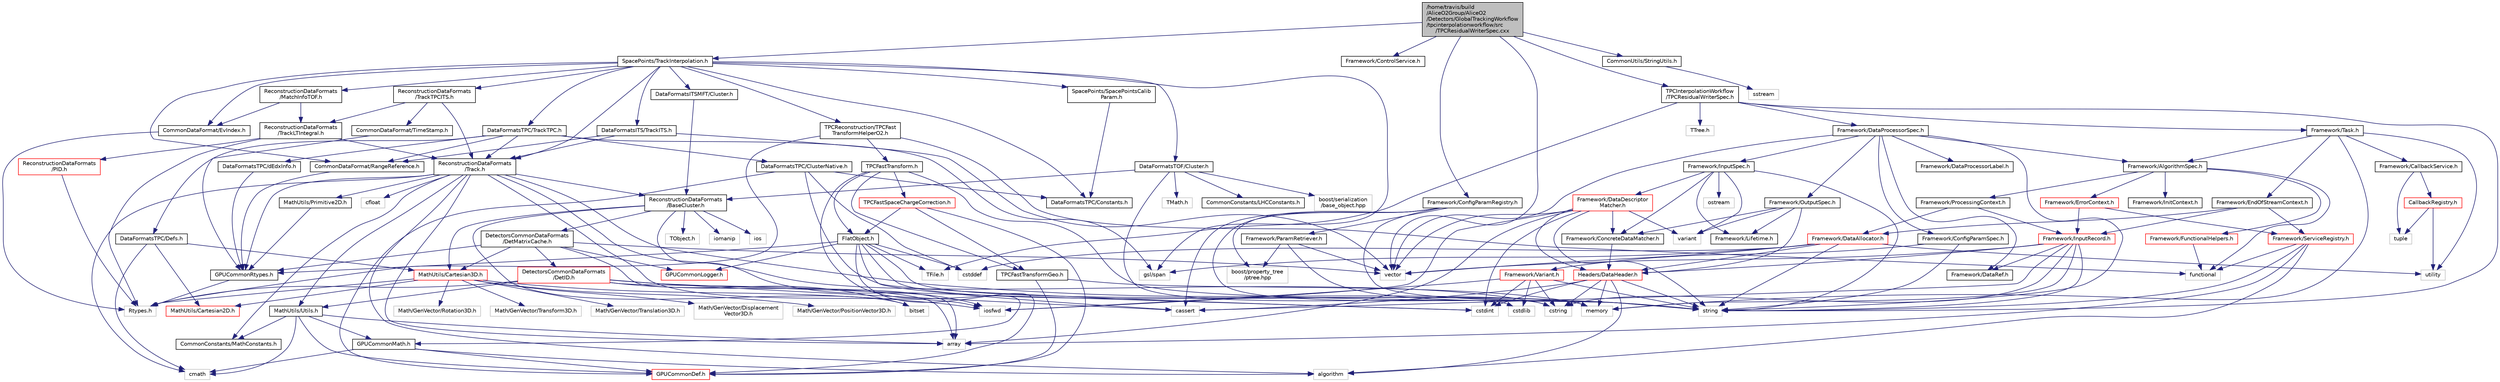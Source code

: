 digraph "/home/travis/build/AliceO2Group/AliceO2/Detectors/GlobalTrackingWorkflow/tpcinterpolationworkflow/src/TPCResidualWriterSpec.cxx"
{
 // INTERACTIVE_SVG=YES
  bgcolor="transparent";
  edge [fontname="Helvetica",fontsize="10",labelfontname="Helvetica",labelfontsize="10"];
  node [fontname="Helvetica",fontsize="10",shape=record];
  Node0 [label="/home/travis/build\l/AliceO2Group/AliceO2\l/Detectors/GlobalTrackingWorkflow\l/tpcinterpolationworkflow/src\l/TPCResidualWriterSpec.cxx",height=0.2,width=0.4,color="black", fillcolor="grey75", style="filled", fontcolor="black"];
  Node0 -> Node1 [color="midnightblue",fontsize="10",style="solid",fontname="Helvetica"];
  Node1 [label="vector",height=0.2,width=0.4,color="grey75"];
  Node0 -> Node2 [color="midnightblue",fontsize="10",style="solid",fontname="Helvetica"];
  Node2 [label="Framework/ControlService.h",height=0.2,width=0.4,color="black",URL="$d2/d43/ControlService_8h.html"];
  Node0 -> Node3 [color="midnightblue",fontsize="10",style="solid",fontname="Helvetica"];
  Node3 [label="Framework/ConfigParamRegistry.h",height=0.2,width=0.4,color="black",URL="$de/dc6/ConfigParamRegistry_8h.html"];
  Node3 -> Node4 [color="midnightblue",fontsize="10",style="solid",fontname="Helvetica"];
  Node4 [label="Framework/ParamRetriever.h",height=0.2,width=0.4,color="black",URL="$df/d72/ParamRetriever_8h.html"];
  Node4 -> Node5 [color="midnightblue",fontsize="10",style="solid",fontname="Helvetica"];
  Node5 [label="boost/property_tree\l/ptree.hpp",height=0.2,width=0.4,color="grey75"];
  Node4 -> Node6 [color="midnightblue",fontsize="10",style="solid",fontname="Helvetica"];
  Node6 [label="string",height=0.2,width=0.4,color="grey75"];
  Node4 -> Node1 [color="midnightblue",fontsize="10",style="solid",fontname="Helvetica"];
  Node3 -> Node5 [color="midnightblue",fontsize="10",style="solid",fontname="Helvetica"];
  Node3 -> Node7 [color="midnightblue",fontsize="10",style="solid",fontname="Helvetica"];
  Node7 [label="memory",height=0.2,width=0.4,color="grey75"];
  Node3 -> Node6 [color="midnightblue",fontsize="10",style="solid",fontname="Helvetica"];
  Node3 -> Node8 [color="midnightblue",fontsize="10",style="solid",fontname="Helvetica"];
  Node8 [label="cassert",height=0.2,width=0.4,color="grey75"];
  Node0 -> Node9 [color="midnightblue",fontsize="10",style="solid",fontname="Helvetica"];
  Node9 [label="SpacePoints/TrackInterpolation.h",height=0.2,width=0.4,color="black",URL="$d3/d0c/TrackInterpolation_8h.html",tooltip="Definition of the TrackInterpolation class. "];
  Node9 -> Node10 [color="midnightblue",fontsize="10",style="solid",fontname="Helvetica"];
  Node10 [label="gsl/span",height=0.2,width=0.4,color="grey75"];
  Node9 -> Node11 [color="midnightblue",fontsize="10",style="solid",fontname="Helvetica"];
  Node11 [label="CommonDataFormat/EvIndex.h",height=0.2,width=0.4,color="black",URL="$d6/ddf/EvIndex_8h.html",tooltip="Class to store event ID and index in the event for objects like track, cluster... ..."];
  Node11 -> Node12 [color="midnightblue",fontsize="10",style="solid",fontname="Helvetica"];
  Node12 [label="Rtypes.h",height=0.2,width=0.4,color="grey75"];
  Node9 -> Node13 [color="midnightblue",fontsize="10",style="solid",fontname="Helvetica"];
  Node13 [label="CommonDataFormat/RangeReference.h",height=0.2,width=0.4,color="black",URL="$de/d64/RangeReference_8h.html",tooltip="Class to refer to the 1st entry and N elements of some group in the continuous container. "];
  Node13 -> Node14 [color="midnightblue",fontsize="10",style="solid",fontname="Helvetica"];
  Node14 [label="GPUCommonRtypes.h",height=0.2,width=0.4,color="black",URL="$d2/d45/GPUCommonRtypes_8h.html"];
  Node14 -> Node12 [color="midnightblue",fontsize="10",style="solid",fontname="Helvetica"];
  Node9 -> Node15 [color="midnightblue",fontsize="10",style="solid",fontname="Helvetica"];
  Node15 [label="ReconstructionDataFormats\l/Track.h",height=0.2,width=0.4,color="black",URL="$d7/d8b/DataFormats_2Reconstruction_2include_2ReconstructionDataFormats_2Track_8h.html"];
  Node15 -> Node14 [color="midnightblue",fontsize="10",style="solid",fontname="Helvetica"];
  Node15 -> Node16 [color="midnightblue",fontsize="10",style="solid",fontname="Helvetica"];
  Node16 [label="algorithm",height=0.2,width=0.4,color="grey75"];
  Node15 -> Node17 [color="midnightblue",fontsize="10",style="solid",fontname="Helvetica"];
  Node17 [label="array",height=0.2,width=0.4,color="grey75"];
  Node15 -> Node18 [color="midnightblue",fontsize="10",style="solid",fontname="Helvetica"];
  Node18 [label="cfloat",height=0.2,width=0.4,color="grey75"];
  Node15 -> Node19 [color="midnightblue",fontsize="10",style="solid",fontname="Helvetica"];
  Node19 [label="cmath",height=0.2,width=0.4,color="grey75"];
  Node15 -> Node20 [color="midnightblue",fontsize="10",style="solid",fontname="Helvetica"];
  Node20 [label="cstring",height=0.2,width=0.4,color="grey75"];
  Node15 -> Node21 [color="midnightblue",fontsize="10",style="solid",fontname="Helvetica"];
  Node21 [label="iosfwd",height=0.2,width=0.4,color="grey75"];
  Node15 -> Node22 [color="midnightblue",fontsize="10",style="solid",fontname="Helvetica"];
  Node22 [label="ReconstructionDataFormats\l/BaseCluster.h",height=0.2,width=0.4,color="black",URL="$d4/de2/BaseCluster_8h.html"];
  Node22 -> Node23 [color="midnightblue",fontsize="10",style="solid",fontname="Helvetica"];
  Node23 [label="TObject.h",height=0.2,width=0.4,color="grey75"];
  Node22 -> Node24 [color="midnightblue",fontsize="10",style="solid",fontname="Helvetica"];
  Node24 [label="bitset",height=0.2,width=0.4,color="grey75"];
  Node22 -> Node25 [color="midnightblue",fontsize="10",style="solid",fontname="Helvetica"];
  Node25 [label="iomanip",height=0.2,width=0.4,color="grey75"];
  Node22 -> Node26 [color="midnightblue",fontsize="10",style="solid",fontname="Helvetica"];
  Node26 [label="ios",height=0.2,width=0.4,color="grey75"];
  Node22 -> Node21 [color="midnightblue",fontsize="10",style="solid",fontname="Helvetica"];
  Node22 -> Node27 [color="midnightblue",fontsize="10",style="solid",fontname="Helvetica"];
  Node27 [label="DetectorsCommonDataFormats\l/DetMatrixCache.h",height=0.2,width=0.4,color="black",URL="$d4/d20/DetMatrixCache_8h.html"];
  Node27 -> Node28 [color="midnightblue",fontsize="10",style="solid",fontname="Helvetica"];
  Node28 [label="GPUCommonLogger.h",height=0.2,width=0.4,color="red",URL="$df/d5b/GPUCommonLogger_8h.html"];
  Node27 -> Node14 [color="midnightblue",fontsize="10",style="solid",fontname="Helvetica"];
  Node27 -> Node17 [color="midnightblue",fontsize="10",style="solid",fontname="Helvetica"];
  Node27 -> Node1 [color="midnightblue",fontsize="10",style="solid",fontname="Helvetica"];
  Node27 -> Node31 [color="midnightblue",fontsize="10",style="solid",fontname="Helvetica"];
  Node31 [label="DetectorsCommonDataFormats\l/DetID.h",height=0.2,width=0.4,color="red",URL="$d6/d31/DetID_8h.html"];
  Node31 -> Node12 [color="midnightblue",fontsize="10",style="solid",fontname="Helvetica"];
  Node31 -> Node17 [color="midnightblue",fontsize="10",style="solid",fontname="Helvetica"];
  Node31 -> Node24 [color="midnightblue",fontsize="10",style="solid",fontname="Helvetica"];
  Node31 -> Node8 [color="midnightblue",fontsize="10",style="solid",fontname="Helvetica"];
  Node31 -> Node32 [color="midnightblue",fontsize="10",style="solid",fontname="Helvetica"];
  Node32 [label="cstdint",height=0.2,width=0.4,color="grey75"];
  Node31 -> Node34 [color="midnightblue",fontsize="10",style="solid",fontname="Helvetica"];
  Node34 [label="MathUtils/Utils.h",height=0.2,width=0.4,color="black",URL="$d9/d52/Common_2MathUtils_2include_2MathUtils_2Utils_8h.html"];
  Node34 -> Node17 [color="midnightblue",fontsize="10",style="solid",fontname="Helvetica"];
  Node34 -> Node19 [color="midnightblue",fontsize="10",style="solid",fontname="Helvetica"];
  Node34 -> Node35 [color="midnightblue",fontsize="10",style="solid",fontname="Helvetica"];
  Node35 [label="GPUCommonDef.h",height=0.2,width=0.4,color="red",URL="$df/d21/GPUCommonDef_8h.html"];
  Node34 -> Node38 [color="midnightblue",fontsize="10",style="solid",fontname="Helvetica"];
  Node38 [label="GPUCommonMath.h",height=0.2,width=0.4,color="black",URL="$d6/da2/GPUCommonMath_8h.html"];
  Node38 -> Node35 [color="midnightblue",fontsize="10",style="solid",fontname="Helvetica"];
  Node38 -> Node19 [color="midnightblue",fontsize="10",style="solid",fontname="Helvetica"];
  Node38 -> Node16 [color="midnightblue",fontsize="10",style="solid",fontname="Helvetica"];
  Node34 -> Node39 [color="midnightblue",fontsize="10",style="solid",fontname="Helvetica"];
  Node39 [label="CommonConstants/MathConstants.h",height=0.2,width=0.4,color="black",URL="$d6/d84/MathConstants_8h.html",tooltip="useful math constants "];
  Node27 -> Node40 [color="midnightblue",fontsize="10",style="solid",fontname="Helvetica"];
  Node40 [label="MathUtils/Cartesian3D.h",height=0.2,width=0.4,color="red",URL="$dd/d76/Cartesian3D_8h.html"];
  Node40 -> Node41 [color="midnightblue",fontsize="10",style="solid",fontname="Helvetica"];
  Node41 [label="Math/GenVector/Displacement\lVector3D.h",height=0.2,width=0.4,color="grey75"];
  Node40 -> Node42 [color="midnightblue",fontsize="10",style="solid",fontname="Helvetica"];
  Node42 [label="Math/GenVector/PositionVector3D.h",height=0.2,width=0.4,color="grey75"];
  Node40 -> Node43 [color="midnightblue",fontsize="10",style="solid",fontname="Helvetica"];
  Node43 [label="Math/GenVector/Rotation3D.h",height=0.2,width=0.4,color="grey75"];
  Node40 -> Node44 [color="midnightblue",fontsize="10",style="solid",fontname="Helvetica"];
  Node44 [label="Math/GenVector/Transform3D.h",height=0.2,width=0.4,color="grey75"];
  Node40 -> Node45 [color="midnightblue",fontsize="10",style="solid",fontname="Helvetica"];
  Node45 [label="Math/GenVector/Translation3D.h",height=0.2,width=0.4,color="grey75"];
  Node40 -> Node12 [color="midnightblue",fontsize="10",style="solid",fontname="Helvetica"];
  Node40 -> Node21 [color="midnightblue",fontsize="10",style="solid",fontname="Helvetica"];
  Node40 -> Node47 [color="midnightblue",fontsize="10",style="solid",fontname="Helvetica"];
  Node47 [label="MathUtils/Cartesian2D.h",height=0.2,width=0.4,color="red",URL="$d2/dd0/Cartesian2D_8h.html"];
  Node22 -> Node40 [color="midnightblue",fontsize="10",style="solid",fontname="Helvetica"];
  Node15 -> Node6 [color="midnightblue",fontsize="10",style="solid",fontname="Helvetica"];
  Node15 -> Node39 [color="midnightblue",fontsize="10",style="solid",fontname="Helvetica"];
  Node15 -> Node34 [color="midnightblue",fontsize="10",style="solid",fontname="Helvetica"];
  Node15 -> Node50 [color="midnightblue",fontsize="10",style="solid",fontname="Helvetica"];
  Node50 [label="MathUtils/Primitive2D.h",height=0.2,width=0.4,color="black",URL="$d8/d77/Primitive2D_8h.html",tooltip="Declarations of 2D primitives: straight line (XY interval) and circle. "];
  Node50 -> Node14 [color="midnightblue",fontsize="10",style="solid",fontname="Helvetica"];
  Node9 -> Node51 [color="midnightblue",fontsize="10",style="solid",fontname="Helvetica"];
  Node51 [label="ReconstructionDataFormats\l/TrackTPCITS.h",height=0.2,width=0.4,color="black",URL="$d5/d1e/TrackTPCITS_8h.html",tooltip="Result of refitting TPC-ITS matched track. "];
  Node51 -> Node15 [color="midnightblue",fontsize="10",style="solid",fontname="Helvetica"];
  Node51 -> Node52 [color="midnightblue",fontsize="10",style="solid",fontname="Helvetica"];
  Node52 [label="ReconstructionDataFormats\l/TrackLTIntegral.h",height=0.2,width=0.4,color="black",URL="$d6/db1/TrackLTIntegral_8h.html",tooltip="Track Length and TOF integral. "];
  Node52 -> Node12 [color="midnightblue",fontsize="10",style="solid",fontname="Helvetica"];
  Node52 -> Node53 [color="midnightblue",fontsize="10",style="solid",fontname="Helvetica"];
  Node53 [label="ReconstructionDataFormats\l/PID.h",height=0.2,width=0.4,color="red",URL="$d5/d08/DataFormats_2Reconstruction_2include_2ReconstructionDataFormats_2PID_8h.html"];
  Node53 -> Node12 [color="midnightblue",fontsize="10",style="solid",fontname="Helvetica"];
  Node52 -> Node15 [color="midnightblue",fontsize="10",style="solid",fontname="Helvetica"];
  Node51 -> Node55 [color="midnightblue",fontsize="10",style="solid",fontname="Helvetica"];
  Node55 [label="CommonDataFormat/TimeStamp.h",height=0.2,width=0.4,color="black",URL="$df/d5d/common_2include_2CommonDataFormat_2TimeStamp_8h.html"];
  Node55 -> Node14 [color="midnightblue",fontsize="10",style="solid",fontname="Helvetica"];
  Node9 -> Node56 [color="midnightblue",fontsize="10",style="solid",fontname="Helvetica"];
  Node56 [label="ReconstructionDataFormats\l/MatchInfoTOF.h",height=0.2,width=0.4,color="black",URL="$d4/d70/MatchInfoTOF_8h.html",tooltip="Class to store the output of the matching to TOF. "];
  Node56 -> Node52 [color="midnightblue",fontsize="10",style="solid",fontname="Helvetica"];
  Node56 -> Node11 [color="midnightblue",fontsize="10",style="solid",fontname="Helvetica"];
  Node9 -> Node57 [color="midnightblue",fontsize="10",style="solid",fontname="Helvetica"];
  Node57 [label="DataFormatsITSMFT/Cluster.h",height=0.2,width=0.4,color="black",URL="$d1/d62/DataFormats_2Detectors_2ITSMFT_2common_2include_2DataFormatsITSMFT_2Cluster_8h.html"];
  Node57 -> Node22 [color="midnightblue",fontsize="10",style="solid",fontname="Helvetica"];
  Node9 -> Node58 [color="midnightblue",fontsize="10",style="solid",fontname="Helvetica"];
  Node58 [label="DataFormatsITS/TrackITS.h",height=0.2,width=0.4,color="black",URL="$d1/d71/TrackITS_8h.html",tooltip="Definition of the ITS track. "];
  Node58 -> Node1 [color="midnightblue",fontsize="10",style="solid",fontname="Helvetica"];
  Node58 -> Node15 [color="midnightblue",fontsize="10",style="solid",fontname="Helvetica"];
  Node58 -> Node13 [color="midnightblue",fontsize="10",style="solid",fontname="Helvetica"];
  Node9 -> Node59 [color="midnightblue",fontsize="10",style="solid",fontname="Helvetica"];
  Node59 [label="DataFormatsTPC/TrackTPC.h",height=0.2,width=0.4,color="black",URL="$d5/dc9/TrackTPC_8h.html"];
  Node59 -> Node15 [color="midnightblue",fontsize="10",style="solid",fontname="Helvetica"];
  Node59 -> Node13 [color="midnightblue",fontsize="10",style="solid",fontname="Helvetica"];
  Node59 -> Node60 [color="midnightblue",fontsize="10",style="solid",fontname="Helvetica"];
  Node60 [label="DataFormatsTPC/ClusterNative.h",height=0.2,width=0.4,color="black",URL="$de/dcd/ClusterNative_8h.html",tooltip="Class of a TPC cluster in TPC-native coordinates (row, time) "];
  Node60 -> Node32 [color="midnightblue",fontsize="10",style="solid",fontname="Helvetica"];
  Node60 -> Node61 [color="midnightblue",fontsize="10",style="solid",fontname="Helvetica"];
  Node61 [label="cstddef",height=0.2,width=0.4,color="grey75"];
  Node60 -> Node62 [color="midnightblue",fontsize="10",style="solid",fontname="Helvetica"];
  Node62 [label="DataFormatsTPC/Constants.h",height=0.2,width=0.4,color="black",URL="$d0/dda/DataFormats_2Detectors_2TPC_2include_2DataFormatsTPC_2Constants_8h.html"];
  Node60 -> Node35 [color="midnightblue",fontsize="10",style="solid",fontname="Helvetica"];
  Node59 -> Node63 [color="midnightblue",fontsize="10",style="solid",fontname="Helvetica"];
  Node63 [label="DataFormatsTPC/Defs.h",height=0.2,width=0.4,color="black",URL="$d1/d73/Defs_8h.html",tooltip="Common definitions for 2D coordinates. "];
  Node63 -> Node19 [color="midnightblue",fontsize="10",style="solid",fontname="Helvetica"];
  Node63 -> Node47 [color="midnightblue",fontsize="10",style="solid",fontname="Helvetica"];
  Node63 -> Node40 [color="midnightblue",fontsize="10",style="solid",fontname="Helvetica"];
  Node59 -> Node64 [color="midnightblue",fontsize="10",style="solid",fontname="Helvetica"];
  Node64 [label="DataFormatsTPC/dEdxInfo.h",height=0.2,width=0.4,color="black",URL="$d5/da8/dEdxInfo_8h.html"];
  Node64 -> Node14 [color="midnightblue",fontsize="10",style="solid",fontname="Helvetica"];
  Node59 -> Node10 [color="midnightblue",fontsize="10",style="solid",fontname="Helvetica"];
  Node9 -> Node62 [color="midnightblue",fontsize="10",style="solid",fontname="Helvetica"];
  Node9 -> Node65 [color="midnightblue",fontsize="10",style="solid",fontname="Helvetica"];
  Node65 [label="DataFormatsTOF/Cluster.h",height=0.2,width=0.4,color="black",URL="$d1/d50/DataFormats_2Detectors_2TOF_2include_2DataFormatsTOF_2Cluster_8h.html"];
  Node65 -> Node22 [color="midnightblue",fontsize="10",style="solid",fontname="Helvetica"];
  Node65 -> Node66 [color="midnightblue",fontsize="10",style="solid",fontname="Helvetica"];
  Node66 [label="boost/serialization\l/base_object.hpp",height=0.2,width=0.4,color="grey75"];
  Node65 -> Node67 [color="midnightblue",fontsize="10",style="solid",fontname="Helvetica"];
  Node67 [label="TMath.h",height=0.2,width=0.4,color="grey75"];
  Node65 -> Node68 [color="midnightblue",fontsize="10",style="solid",fontname="Helvetica"];
  Node68 [label="cstdlib",height=0.2,width=0.4,color="grey75"];
  Node65 -> Node69 [color="midnightblue",fontsize="10",style="solid",fontname="Helvetica"];
  Node69 [label="CommonConstants/LHCConstants.h",height=0.2,width=0.4,color="black",URL="$d4/dc6/LHCConstants_8h.html",tooltip="Header to collect LHC related constants. "];
  Node9 -> Node70 [color="midnightblue",fontsize="10",style="solid",fontname="Helvetica"];
  Node70 [label="SpacePoints/SpacePointsCalib\lParam.h",height=0.2,width=0.4,color="black",URL="$d9/d5b/SpacePointsCalibParam_8h.html",tooltip="Parameters used for TPC space point calibration. "];
  Node70 -> Node62 [color="midnightblue",fontsize="10",style="solid",fontname="Helvetica"];
  Node9 -> Node71 [color="midnightblue",fontsize="10",style="solid",fontname="Helvetica"];
  Node71 [label="TPCReconstruction/TPCFast\lTransformHelperO2.h",height=0.2,width=0.4,color="black",URL="$df/d4b/TPCFastTransformHelperO2_8h.html",tooltip="class to create TPC fast transformation "];
  Node71 -> Node72 [color="midnightblue",fontsize="10",style="solid",fontname="Helvetica"];
  Node72 [label="TPCFastTransform.h",height=0.2,width=0.4,color="black",URL="$d4/db1/TPCFastTransform_8h.html",tooltip="Definition of TPCFastTransform class. "];
  Node72 -> Node73 [color="midnightblue",fontsize="10",style="solid",fontname="Helvetica"];
  Node73 [label="FlatObject.h",height=0.2,width=0.4,color="black",URL="$db/dff/FlatObject_8h.html",tooltip="Definition of FlatObject class. "];
  Node73 -> Node61 [color="midnightblue",fontsize="10",style="solid",fontname="Helvetica"];
  Node73 -> Node7 [color="midnightblue",fontsize="10",style="solid",fontname="Helvetica"];
  Node73 -> Node20 [color="midnightblue",fontsize="10",style="solid",fontname="Helvetica"];
  Node73 -> Node8 [color="midnightblue",fontsize="10",style="solid",fontname="Helvetica"];
  Node73 -> Node74 [color="midnightblue",fontsize="10",style="solid",fontname="Helvetica"];
  Node74 [label="TFile.h",height=0.2,width=0.4,color="grey75"];
  Node73 -> Node35 [color="midnightblue",fontsize="10",style="solid",fontname="Helvetica"];
  Node73 -> Node14 [color="midnightblue",fontsize="10",style="solid",fontname="Helvetica"];
  Node73 -> Node28 [color="midnightblue",fontsize="10",style="solid",fontname="Helvetica"];
  Node72 -> Node75 [color="midnightblue",fontsize="10",style="solid",fontname="Helvetica"];
  Node75 [label="TPCFastTransformGeo.h",height=0.2,width=0.4,color="black",URL="$d5/dde/TPCFastTransformGeo_8h.html",tooltip="Definition of TPCFastTransformGeo class. "];
  Node75 -> Node35 [color="midnightblue",fontsize="10",style="solid",fontname="Helvetica"];
  Node75 -> Node7 [color="midnightblue",fontsize="10",style="solid",fontname="Helvetica"];
  Node72 -> Node76 [color="midnightblue",fontsize="10",style="solid",fontname="Helvetica"];
  Node76 [label="TPCFastSpaceChargeCorrection.h",height=0.2,width=0.4,color="red",URL="$d8/d93/TPCFastSpaceChargeCorrection_8h.html",tooltip="Definition of TPCFastSpaceChargeCorrection class. "];
  Node76 -> Node75 [color="midnightblue",fontsize="10",style="solid",fontname="Helvetica"];
  Node76 -> Node73 [color="midnightblue",fontsize="10",style="solid",fontname="Helvetica"];
  Node76 -> Node35 [color="midnightblue",fontsize="10",style="solid",fontname="Helvetica"];
  Node72 -> Node38 [color="midnightblue",fontsize="10",style="solid",fontname="Helvetica"];
  Node72 -> Node6 [color="midnightblue",fontsize="10",style="solid",fontname="Helvetica"];
  Node71 -> Node12 [color="midnightblue",fontsize="10",style="solid",fontname="Helvetica"];
  Node71 -> Node79 [color="midnightblue",fontsize="10",style="solid",fontname="Helvetica"];
  Node79 [label="functional",height=0.2,width=0.4,color="grey75"];
  Node0 -> Node80 [color="midnightblue",fontsize="10",style="solid",fontname="Helvetica"];
  Node80 [label="TPCInterpolationWorkflow\l/TPCResidualWriterSpec.h",height=0.2,width=0.4,color="black",URL="$d9/d7b/TPCResidualWriterSpec_8h.html"];
  Node80 -> Node74 [color="midnightblue",fontsize="10",style="solid",fontname="Helvetica"];
  Node80 -> Node81 [color="midnightblue",fontsize="10",style="solid",fontname="Helvetica"];
  Node81 [label="TTree.h",height=0.2,width=0.4,color="grey75"];
  Node80 -> Node82 [color="midnightblue",fontsize="10",style="solid",fontname="Helvetica"];
  Node82 [label="Framework/DataProcessorSpec.h",height=0.2,width=0.4,color="black",URL="$d0/df4/DataProcessorSpec_8h.html"];
  Node82 -> Node83 [color="midnightblue",fontsize="10",style="solid",fontname="Helvetica"];
  Node83 [label="Framework/AlgorithmSpec.h",height=0.2,width=0.4,color="black",URL="$d0/d14/AlgorithmSpec_8h.html"];
  Node83 -> Node84 [color="midnightblue",fontsize="10",style="solid",fontname="Helvetica"];
  Node84 [label="Framework/ProcessingContext.h",height=0.2,width=0.4,color="black",URL="$de/d6a/ProcessingContext_8h.html"];
  Node84 -> Node85 [color="midnightblue",fontsize="10",style="solid",fontname="Helvetica"];
  Node85 [label="Framework/InputRecord.h",height=0.2,width=0.4,color="red",URL="$d6/d5c/InputRecord_8h.html"];
  Node85 -> Node86 [color="midnightblue",fontsize="10",style="solid",fontname="Helvetica"];
  Node86 [label="Framework/DataRef.h",height=0.2,width=0.4,color="black",URL="$d5/dfb/DataRef_8h.html"];
  Node85 -> Node118 [color="midnightblue",fontsize="10",style="solid",fontname="Helvetica"];
  Node118 [label="Headers/DataHeader.h",height=0.2,width=0.4,color="red",URL="$dc/dcd/DataHeader_8h.html"];
  Node118 -> Node32 [color="midnightblue",fontsize="10",style="solid",fontname="Helvetica"];
  Node118 -> Node7 [color="midnightblue",fontsize="10",style="solid",fontname="Helvetica"];
  Node118 -> Node8 [color="midnightblue",fontsize="10",style="solid",fontname="Helvetica"];
  Node118 -> Node20 [color="midnightblue",fontsize="10",style="solid",fontname="Helvetica"];
  Node118 -> Node16 [color="midnightblue",fontsize="10",style="solid",fontname="Helvetica"];
  Node118 -> Node6 [color="midnightblue",fontsize="10",style="solid",fontname="Helvetica"];
  Node85 -> Node6 [color="midnightblue",fontsize="10",style="solid",fontname="Helvetica"];
  Node85 -> Node1 [color="midnightblue",fontsize="10",style="solid",fontname="Helvetica"];
  Node85 -> Node20 [color="midnightblue",fontsize="10",style="solid",fontname="Helvetica"];
  Node85 -> Node8 [color="midnightblue",fontsize="10",style="solid",fontname="Helvetica"];
  Node85 -> Node7 [color="midnightblue",fontsize="10",style="solid",fontname="Helvetica"];
  Node84 -> Node152 [color="midnightblue",fontsize="10",style="solid",fontname="Helvetica"];
  Node152 [label="Framework/DataAllocator.h",height=0.2,width=0.4,color="red",URL="$d1/d28/DataAllocator_8h.html"];
  Node152 -> Node118 [color="midnightblue",fontsize="10",style="solid",fontname="Helvetica"];
  Node152 -> Node10 [color="midnightblue",fontsize="10",style="solid",fontname="Helvetica"];
  Node152 -> Node1 [color="midnightblue",fontsize="10",style="solid",fontname="Helvetica"];
  Node152 -> Node6 [color="midnightblue",fontsize="10",style="solid",fontname="Helvetica"];
  Node152 -> Node104 [color="midnightblue",fontsize="10",style="solid",fontname="Helvetica"];
  Node104 [label="utility",height=0.2,width=0.4,color="grey75"];
  Node152 -> Node61 [color="midnightblue",fontsize="10",style="solid",fontname="Helvetica"];
  Node83 -> Node199 [color="midnightblue",fontsize="10",style="solid",fontname="Helvetica"];
  Node199 [label="Framework/ErrorContext.h",height=0.2,width=0.4,color="red",URL="$d7/dad/ErrorContext_8h.html"];
  Node199 -> Node85 [color="midnightblue",fontsize="10",style="solid",fontname="Helvetica"];
  Node199 -> Node200 [color="midnightblue",fontsize="10",style="solid",fontname="Helvetica"];
  Node200 [label="Framework/ServiceRegistry.h",height=0.2,width=0.4,color="red",URL="$d8/d17/ServiceRegistry_8h.html"];
  Node200 -> Node16 [color="midnightblue",fontsize="10",style="solid",fontname="Helvetica"];
  Node200 -> Node17 [color="midnightblue",fontsize="10",style="solid",fontname="Helvetica"];
  Node200 -> Node79 [color="midnightblue",fontsize="10",style="solid",fontname="Helvetica"];
  Node200 -> Node6 [color="midnightblue",fontsize="10",style="solid",fontname="Helvetica"];
  Node83 -> Node203 [color="midnightblue",fontsize="10",style="solid",fontname="Helvetica"];
  Node203 [label="Framework/InitContext.h",height=0.2,width=0.4,color="black",URL="$d4/d2b/InitContext_8h.html"];
  Node83 -> Node176 [color="midnightblue",fontsize="10",style="solid",fontname="Helvetica"];
  Node176 [label="Framework/FunctionalHelpers.h",height=0.2,width=0.4,color="red",URL="$de/d9b/FunctionalHelpers_8h.html"];
  Node176 -> Node79 [color="midnightblue",fontsize="10",style="solid",fontname="Helvetica"];
  Node83 -> Node79 [color="midnightblue",fontsize="10",style="solid",fontname="Helvetica"];
  Node82 -> Node204 [color="midnightblue",fontsize="10",style="solid",fontname="Helvetica"];
  Node204 [label="Framework/ConfigParamSpec.h",height=0.2,width=0.4,color="black",URL="$d0/d1c/ConfigParamSpec_8h.html"];
  Node204 -> Node205 [color="midnightblue",fontsize="10",style="solid",fontname="Helvetica"];
  Node205 [label="Framework/Variant.h",height=0.2,width=0.4,color="red",URL="$de/d56/Variant_8h.html"];
  Node205 -> Node20 [color="midnightblue",fontsize="10",style="solid",fontname="Helvetica"];
  Node205 -> Node32 [color="midnightblue",fontsize="10",style="solid",fontname="Helvetica"];
  Node205 -> Node68 [color="midnightblue",fontsize="10",style="solid",fontname="Helvetica"];
  Node205 -> Node21 [color="midnightblue",fontsize="10",style="solid",fontname="Helvetica"];
  Node205 -> Node6 [color="midnightblue",fontsize="10",style="solid",fontname="Helvetica"];
  Node204 -> Node6 [color="midnightblue",fontsize="10",style="solid",fontname="Helvetica"];
  Node82 -> Node208 [color="midnightblue",fontsize="10",style="solid",fontname="Helvetica"];
  Node208 [label="Framework/DataProcessorLabel.h",height=0.2,width=0.4,color="black",URL="$d1/df2/DataProcessorLabel_8h.html"];
  Node82 -> Node86 [color="midnightblue",fontsize="10",style="solid",fontname="Helvetica"];
  Node82 -> Node125 [color="midnightblue",fontsize="10",style="solid",fontname="Helvetica"];
  Node125 [label="Framework/InputSpec.h",height=0.2,width=0.4,color="black",URL="$d5/d3f/InputSpec_8h.html"];
  Node125 -> Node122 [color="midnightblue",fontsize="10",style="solid",fontname="Helvetica"];
  Node122 [label="Framework/Lifetime.h",height=0.2,width=0.4,color="black",URL="$dc/dca/Lifetime_8h.html"];
  Node125 -> Node123 [color="midnightblue",fontsize="10",style="solid",fontname="Helvetica"];
  Node123 [label="Framework/ConcreteDataMatcher.h",height=0.2,width=0.4,color="black",URL="$d0/d1b/ConcreteDataMatcher_8h.html"];
  Node123 -> Node118 [color="midnightblue",fontsize="10",style="solid",fontname="Helvetica"];
  Node125 -> Node126 [color="midnightblue",fontsize="10",style="solid",fontname="Helvetica"];
  Node126 [label="Framework/DataDescriptor\lMatcher.h",height=0.2,width=0.4,color="red",URL="$d3/da3/DataDescriptorMatcher_8h.html"];
  Node126 -> Node123 [color="midnightblue",fontsize="10",style="solid",fontname="Helvetica"];
  Node126 -> Node118 [color="midnightblue",fontsize="10",style="solid",fontname="Helvetica"];
  Node126 -> Node17 [color="midnightblue",fontsize="10",style="solid",fontname="Helvetica"];
  Node126 -> Node32 [color="midnightblue",fontsize="10",style="solid",fontname="Helvetica"];
  Node126 -> Node21 [color="midnightblue",fontsize="10",style="solid",fontname="Helvetica"];
  Node126 -> Node6 [color="midnightblue",fontsize="10",style="solid",fontname="Helvetica"];
  Node126 -> Node124 [color="midnightblue",fontsize="10",style="solid",fontname="Helvetica"];
  Node124 [label="variant",height=0.2,width=0.4,color="grey75"];
  Node126 -> Node1 [color="midnightblue",fontsize="10",style="solid",fontname="Helvetica"];
  Node125 -> Node6 [color="midnightblue",fontsize="10",style="solid",fontname="Helvetica"];
  Node125 -> Node141 [color="midnightblue",fontsize="10",style="solid",fontname="Helvetica"];
  Node141 [label="ostream",height=0.2,width=0.4,color="grey75"];
  Node125 -> Node124 [color="midnightblue",fontsize="10",style="solid",fontname="Helvetica"];
  Node82 -> Node117 [color="midnightblue",fontsize="10",style="solid",fontname="Helvetica"];
  Node117 [label="Framework/OutputSpec.h",height=0.2,width=0.4,color="black",URL="$db/d2d/OutputSpec_8h.html"];
  Node117 -> Node118 [color="midnightblue",fontsize="10",style="solid",fontname="Helvetica"];
  Node117 -> Node122 [color="midnightblue",fontsize="10",style="solid",fontname="Helvetica"];
  Node117 -> Node123 [color="midnightblue",fontsize="10",style="solid",fontname="Helvetica"];
  Node117 -> Node124 [color="midnightblue",fontsize="10",style="solid",fontname="Helvetica"];
  Node82 -> Node6 [color="midnightblue",fontsize="10",style="solid",fontname="Helvetica"];
  Node82 -> Node1 [color="midnightblue",fontsize="10",style="solid",fontname="Helvetica"];
  Node80 -> Node209 [color="midnightblue",fontsize="10",style="solid",fontname="Helvetica"];
  Node209 [label="Framework/Task.h",height=0.2,width=0.4,color="black",URL="$df/d4f/Task_8h.html"];
  Node209 -> Node83 [color="midnightblue",fontsize="10",style="solid",fontname="Helvetica"];
  Node209 -> Node210 [color="midnightblue",fontsize="10",style="solid",fontname="Helvetica"];
  Node210 [label="Framework/CallbackService.h",height=0.2,width=0.4,color="black",URL="$d9/d7f/CallbackService_8h.html"];
  Node210 -> Node211 [color="midnightblue",fontsize="10",style="solid",fontname="Helvetica"];
  Node211 [label="CallbackRegistry.h",height=0.2,width=0.4,color="red",URL="$d7/d3e/CallbackRegistry_8h.html",tooltip="A generic registry for callbacks. "];
  Node211 -> Node194 [color="midnightblue",fontsize="10",style="solid",fontname="Helvetica"];
  Node194 [label="tuple",height=0.2,width=0.4,color="grey75"];
  Node211 -> Node104 [color="midnightblue",fontsize="10",style="solid",fontname="Helvetica"];
  Node210 -> Node194 [color="midnightblue",fontsize="10",style="solid",fontname="Helvetica"];
  Node209 -> Node212 [color="midnightblue",fontsize="10",style="solid",fontname="Helvetica"];
  Node212 [label="Framework/EndOfStreamContext.h",height=0.2,width=0.4,color="black",URL="$d0/d77/EndOfStreamContext_8h.html"];
  Node212 -> Node85 [color="midnightblue",fontsize="10",style="solid",fontname="Helvetica"];
  Node212 -> Node200 [color="midnightblue",fontsize="10",style="solid",fontname="Helvetica"];
  Node212 -> Node152 [color="midnightblue",fontsize="10",style="solid",fontname="Helvetica"];
  Node209 -> Node104 [color="midnightblue",fontsize="10",style="solid",fontname="Helvetica"];
  Node209 -> Node7 [color="midnightblue",fontsize="10",style="solid",fontname="Helvetica"];
  Node80 -> Node6 [color="midnightblue",fontsize="10",style="solid",fontname="Helvetica"];
  Node0 -> Node213 [color="midnightblue",fontsize="10",style="solid",fontname="Helvetica"];
  Node213 [label="CommonUtils/StringUtils.h",height=0.2,width=0.4,color="black",URL="$d4/d8f/StringUtils_8h.html"];
  Node213 -> Node145 [color="midnightblue",fontsize="10",style="solid",fontname="Helvetica"];
  Node145 [label="sstream",height=0.2,width=0.4,color="grey75"];
}
